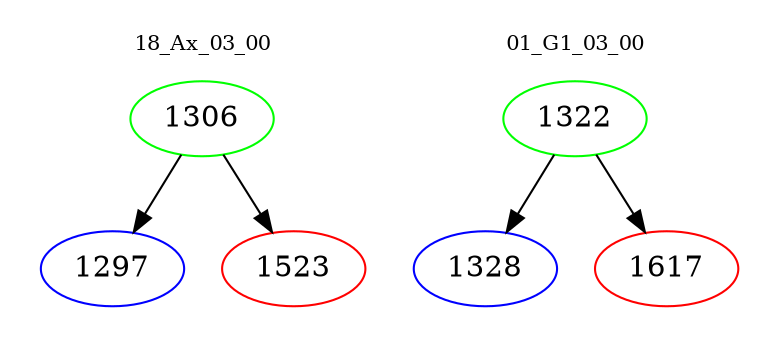 digraph{
subgraph cluster_0 {
color = white
label = "18_Ax_03_00";
fontsize=10;
T0_1306 [label="1306", color="green"]
T0_1306 -> T0_1297 [color="black"]
T0_1297 [label="1297", color="blue"]
T0_1306 -> T0_1523 [color="black"]
T0_1523 [label="1523", color="red"]
}
subgraph cluster_1 {
color = white
label = "01_G1_03_00";
fontsize=10;
T1_1322 [label="1322", color="green"]
T1_1322 -> T1_1328 [color="black"]
T1_1328 [label="1328", color="blue"]
T1_1322 -> T1_1617 [color="black"]
T1_1617 [label="1617", color="red"]
}
}
